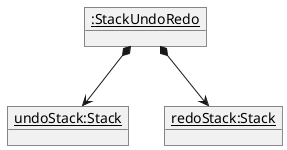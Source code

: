 @startuml
object "__:StackUndoRedo__" as s1
object "__undoStack:Stack__" as s2
object "__redoStack:Stack__" as s3

s1 *--> s2
s1 *--> s3
@enduml

